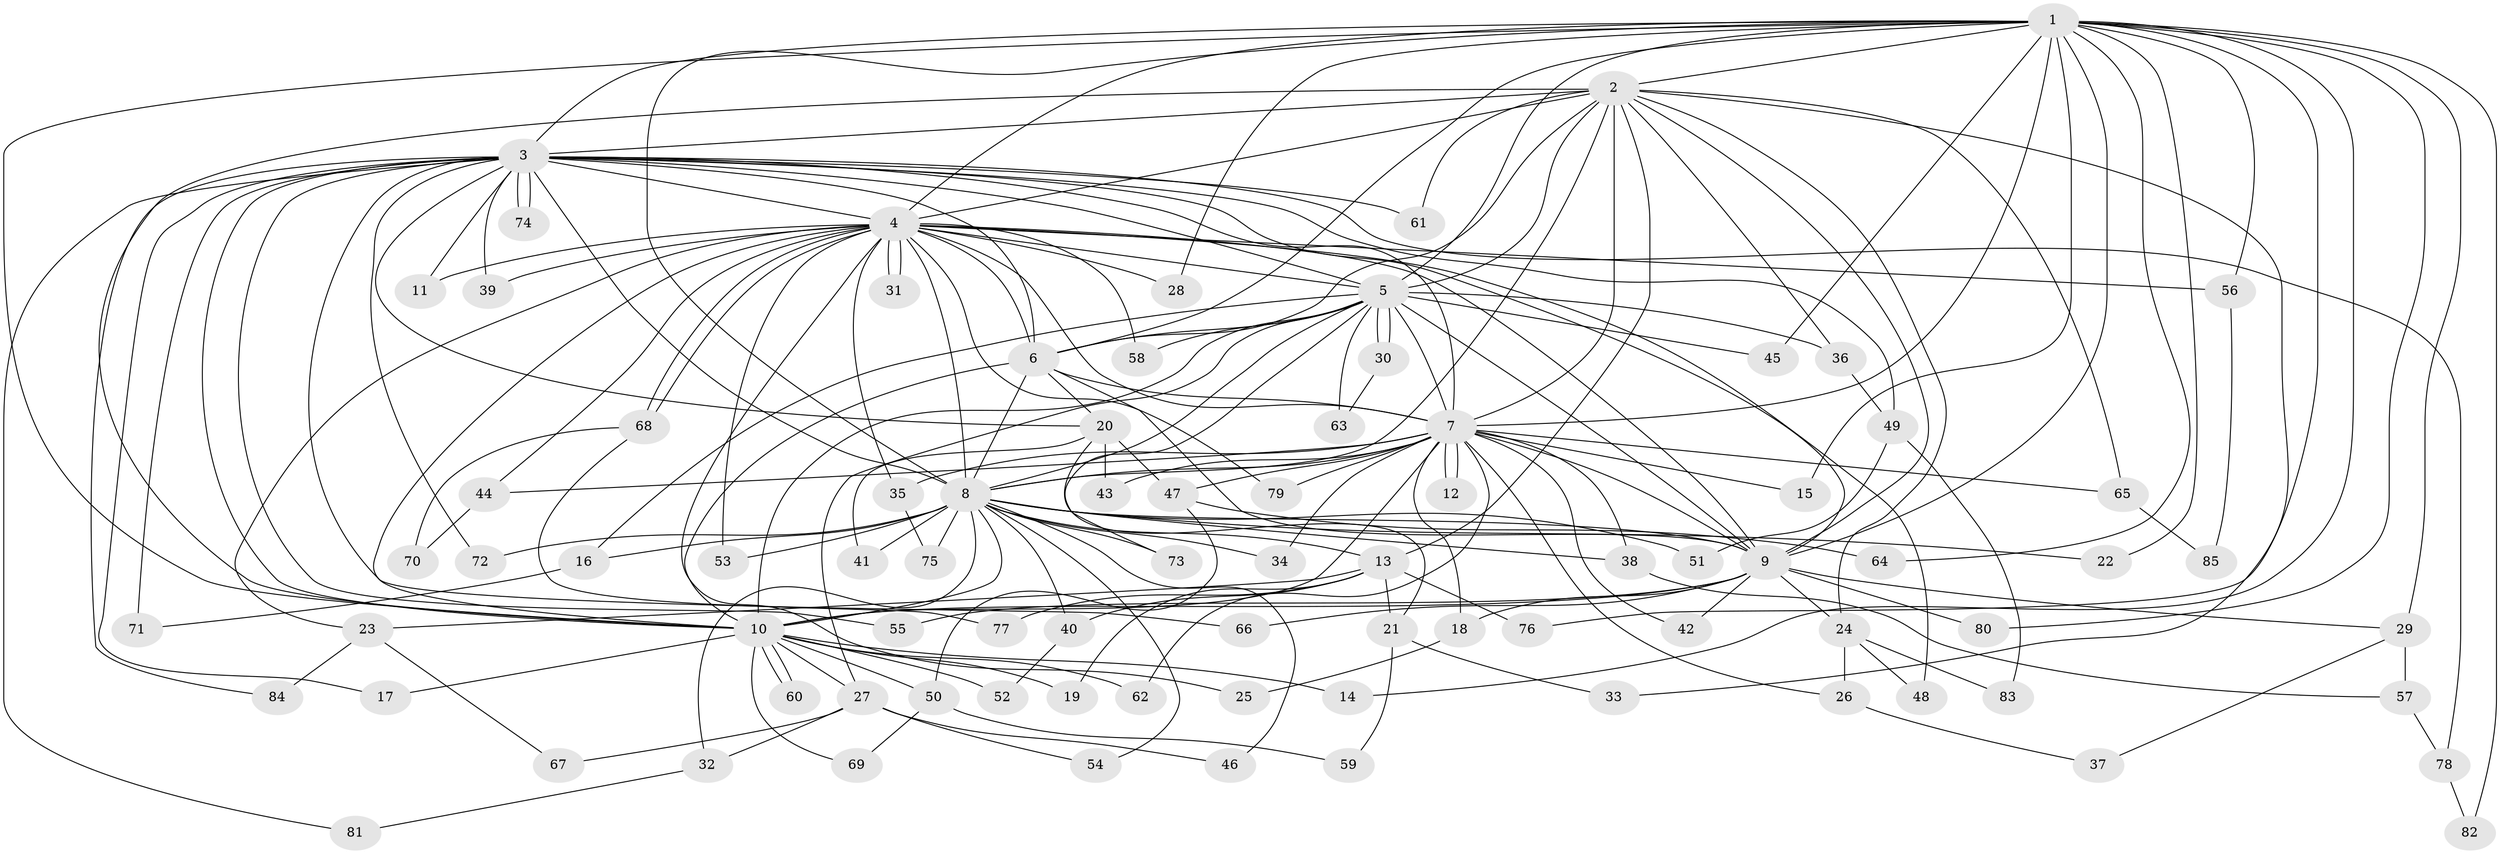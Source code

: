 // coarse degree distribution, {20: 0.04918032786885246, 13: 0.01639344262295082, 19: 0.01639344262295082, 21: 0.01639344262295082, 15: 0.01639344262295082, 9: 0.01639344262295082, 16: 0.01639344262295082, 2: 0.5245901639344263, 1: 0.06557377049180328, 7: 0.01639344262295082, 3: 0.11475409836065574, 6: 0.04918032786885246, 8: 0.01639344262295082, 5: 0.01639344262295082, 4: 0.04918032786885246}
// Generated by graph-tools (version 1.1) at 2025/50/03/04/25 22:50:00]
// undirected, 85 vertices, 195 edges
graph export_dot {
  node [color=gray90,style=filled];
  1;
  2;
  3;
  4;
  5;
  6;
  7;
  8;
  9;
  10;
  11;
  12;
  13;
  14;
  15;
  16;
  17;
  18;
  19;
  20;
  21;
  22;
  23;
  24;
  25;
  26;
  27;
  28;
  29;
  30;
  31;
  32;
  33;
  34;
  35;
  36;
  37;
  38;
  39;
  40;
  41;
  42;
  43;
  44;
  45;
  46;
  47;
  48;
  49;
  50;
  51;
  52;
  53;
  54;
  55;
  56;
  57;
  58;
  59;
  60;
  61;
  62;
  63;
  64;
  65;
  66;
  67;
  68;
  69;
  70;
  71;
  72;
  73;
  74;
  75;
  76;
  77;
  78;
  79;
  80;
  81;
  82;
  83;
  84;
  85;
  1 -- 2;
  1 -- 3;
  1 -- 4;
  1 -- 5;
  1 -- 6;
  1 -- 7;
  1 -- 8;
  1 -- 9;
  1 -- 10;
  1 -- 14;
  1 -- 15;
  1 -- 22;
  1 -- 28;
  1 -- 29;
  1 -- 45;
  1 -- 56;
  1 -- 64;
  1 -- 76;
  1 -- 80;
  1 -- 82;
  2 -- 3;
  2 -- 4;
  2 -- 5;
  2 -- 6;
  2 -- 7;
  2 -- 8;
  2 -- 9;
  2 -- 10;
  2 -- 13;
  2 -- 24;
  2 -- 33;
  2 -- 36;
  2 -- 61;
  2 -- 65;
  3 -- 4;
  3 -- 5;
  3 -- 6;
  3 -- 7;
  3 -- 8;
  3 -- 9;
  3 -- 10;
  3 -- 11;
  3 -- 17;
  3 -- 20;
  3 -- 39;
  3 -- 49;
  3 -- 55;
  3 -- 61;
  3 -- 66;
  3 -- 71;
  3 -- 72;
  3 -- 74;
  3 -- 74;
  3 -- 78;
  3 -- 81;
  3 -- 84;
  4 -- 5;
  4 -- 6;
  4 -- 7;
  4 -- 8;
  4 -- 9;
  4 -- 10;
  4 -- 11;
  4 -- 23;
  4 -- 25;
  4 -- 28;
  4 -- 31;
  4 -- 31;
  4 -- 35;
  4 -- 39;
  4 -- 44;
  4 -- 48;
  4 -- 53;
  4 -- 56;
  4 -- 58;
  4 -- 68;
  4 -- 68;
  4 -- 79;
  5 -- 6;
  5 -- 7;
  5 -- 8;
  5 -- 9;
  5 -- 10;
  5 -- 16;
  5 -- 27;
  5 -- 30;
  5 -- 30;
  5 -- 36;
  5 -- 45;
  5 -- 58;
  5 -- 63;
  5 -- 73;
  6 -- 7;
  6 -- 8;
  6 -- 9;
  6 -- 10;
  6 -- 20;
  7 -- 8;
  7 -- 9;
  7 -- 10;
  7 -- 12;
  7 -- 12;
  7 -- 15;
  7 -- 18;
  7 -- 26;
  7 -- 34;
  7 -- 35;
  7 -- 38;
  7 -- 42;
  7 -- 43;
  7 -- 44;
  7 -- 47;
  7 -- 62;
  7 -- 65;
  7 -- 79;
  8 -- 9;
  8 -- 10;
  8 -- 13;
  8 -- 16;
  8 -- 22;
  8 -- 32;
  8 -- 34;
  8 -- 38;
  8 -- 40;
  8 -- 41;
  8 -- 46;
  8 -- 51;
  8 -- 53;
  8 -- 54;
  8 -- 72;
  8 -- 73;
  8 -- 75;
  9 -- 10;
  9 -- 18;
  9 -- 24;
  9 -- 29;
  9 -- 42;
  9 -- 55;
  9 -- 66;
  9 -- 80;
  10 -- 14;
  10 -- 17;
  10 -- 19;
  10 -- 27;
  10 -- 50;
  10 -- 52;
  10 -- 60;
  10 -- 60;
  10 -- 62;
  10 -- 69;
  13 -- 19;
  13 -- 21;
  13 -- 23;
  13 -- 40;
  13 -- 76;
  13 -- 77;
  16 -- 71;
  18 -- 25;
  20 -- 21;
  20 -- 41;
  20 -- 43;
  20 -- 47;
  21 -- 33;
  21 -- 59;
  23 -- 67;
  23 -- 84;
  24 -- 26;
  24 -- 48;
  24 -- 83;
  26 -- 37;
  27 -- 32;
  27 -- 46;
  27 -- 54;
  27 -- 67;
  29 -- 37;
  29 -- 57;
  30 -- 63;
  32 -- 81;
  35 -- 75;
  36 -- 49;
  38 -- 57;
  40 -- 52;
  44 -- 70;
  47 -- 50;
  47 -- 64;
  49 -- 51;
  49 -- 83;
  50 -- 59;
  50 -- 69;
  56 -- 85;
  57 -- 78;
  65 -- 85;
  68 -- 70;
  68 -- 77;
  78 -- 82;
}

